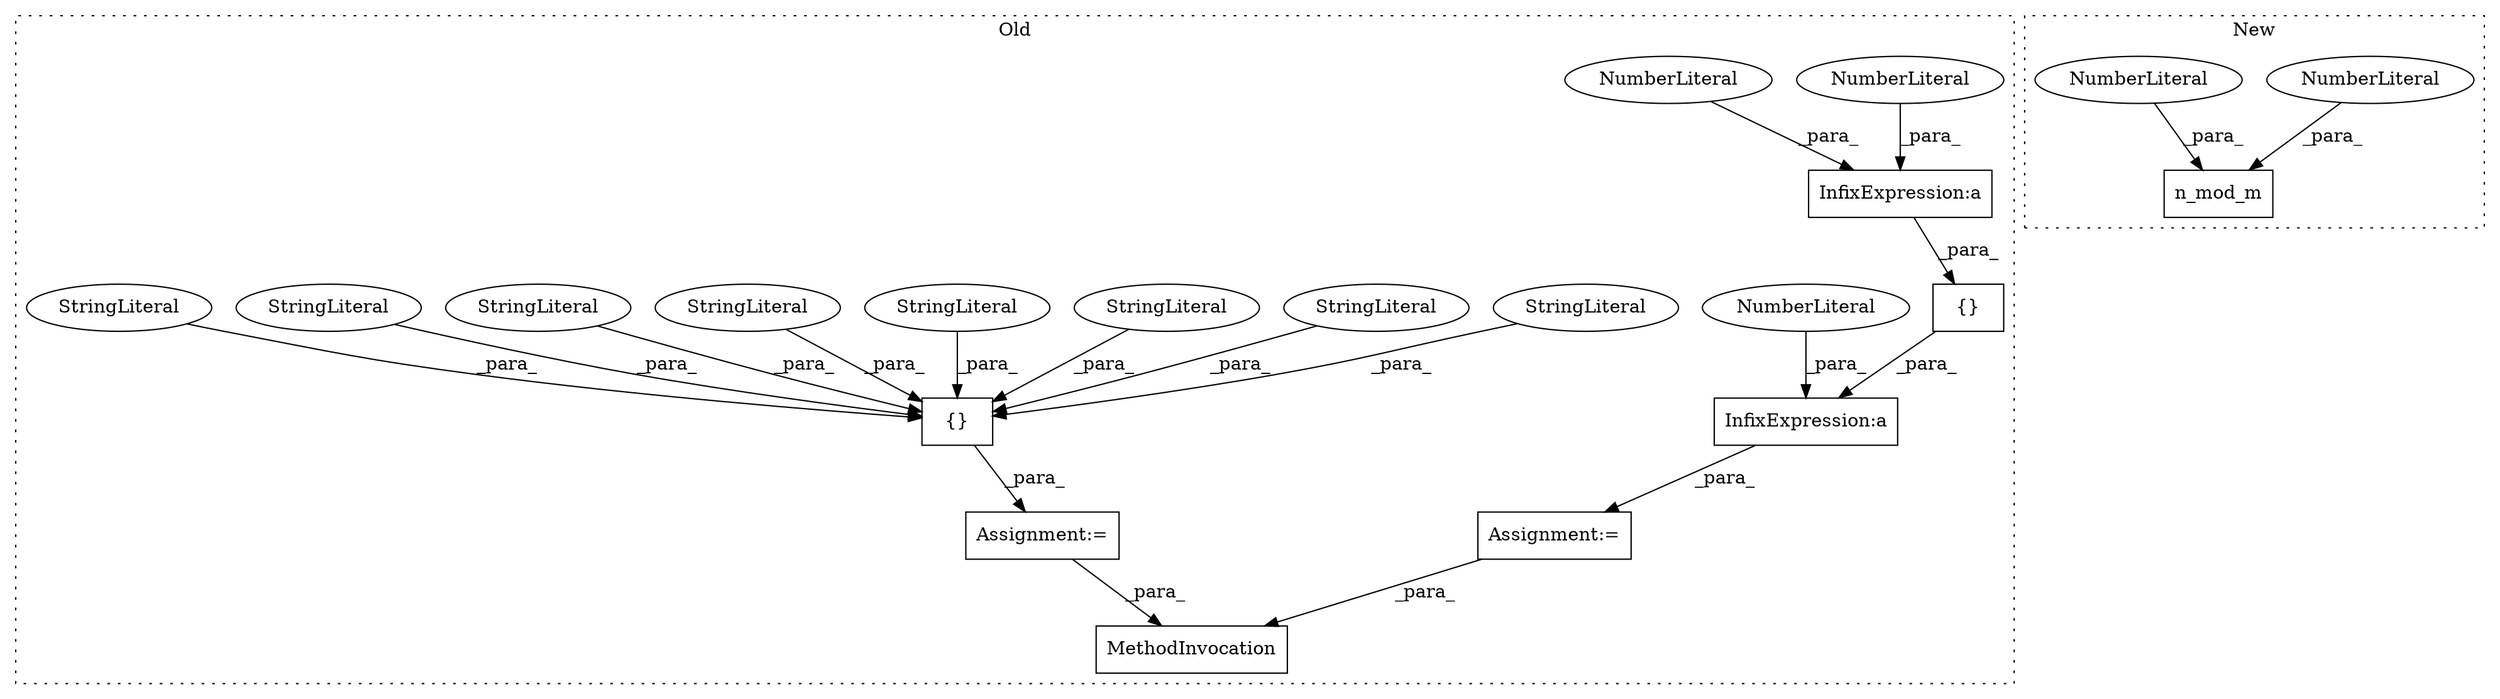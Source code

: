 digraph G {
subgraph cluster0 {
1 [label="{}" a="4" s="693,701" l="1,1" shape="box"];
3 [label="InfixExpression:a" a="27" s="696" l="3" shape="box"];
4 [label="InfixExpression:a" a="27" s="702" l="3" shape="box"];
6 [label="NumberLiteral" a="34" s="699" l="1" shape="ellipse"];
7 [label="NumberLiteral" a="34" s="695" l="1" shape="ellipse"];
8 [label="NumberLiteral" a="34" s="705" l="1" shape="ellipse"];
9 [label="MethodInvocation" a="32" s="715,729" l="2,1" shape="box"];
10 [label="{}" a="4" s="616,672" l="1,1" shape="box"];
11 [label="StringLiteral" a="45" s="659" l="6" shape="ellipse"];
12 [label="StringLiteral" a="45" s="624" l="6" shape="ellipse"];
13 [label="StringLiteral" a="45" s="617" l="6" shape="ellipse"];
14 [label="Assignment:=" a="7" s="603" l="1" shape="box"];
15 [label="StringLiteral" a="45" s="638" l="6" shape="ellipse"];
16 [label="Assignment:=" a="7" s="682" l="1" shape="box"];
18 [label="StringLiteral" a="45" s="645" l="6" shape="ellipse"];
19 [label="StringLiteral" a="45" s="652" l="6" shape="ellipse"];
20 [label="StringLiteral" a="45" s="666" l="6" shape="ellipse"];
21 [label="StringLiteral" a="45" s="631" l="6" shape="ellipse"];
label = "Old";
style="dotted";
}
subgraph cluster1 {
2 [label="n_mod_m" a="32" s="589,600" l="8,1" shape="box"];
5 [label="NumberLiteral" a="34" s="599" l="1" shape="ellipse"];
17 [label="NumberLiteral" a="34" s="597" l="1" shape="ellipse"];
label = "New";
style="dotted";
}
1 -> 4 [label="_para_"];
3 -> 1 [label="_para_"];
4 -> 16 [label="_para_"];
5 -> 2 [label="_para_"];
6 -> 3 [label="_para_"];
7 -> 3 [label="_para_"];
8 -> 4 [label="_para_"];
10 -> 14 [label="_para_"];
11 -> 10 [label="_para_"];
12 -> 10 [label="_para_"];
13 -> 10 [label="_para_"];
14 -> 9 [label="_para_"];
15 -> 10 [label="_para_"];
16 -> 9 [label="_para_"];
17 -> 2 [label="_para_"];
18 -> 10 [label="_para_"];
19 -> 10 [label="_para_"];
20 -> 10 [label="_para_"];
21 -> 10 [label="_para_"];
}